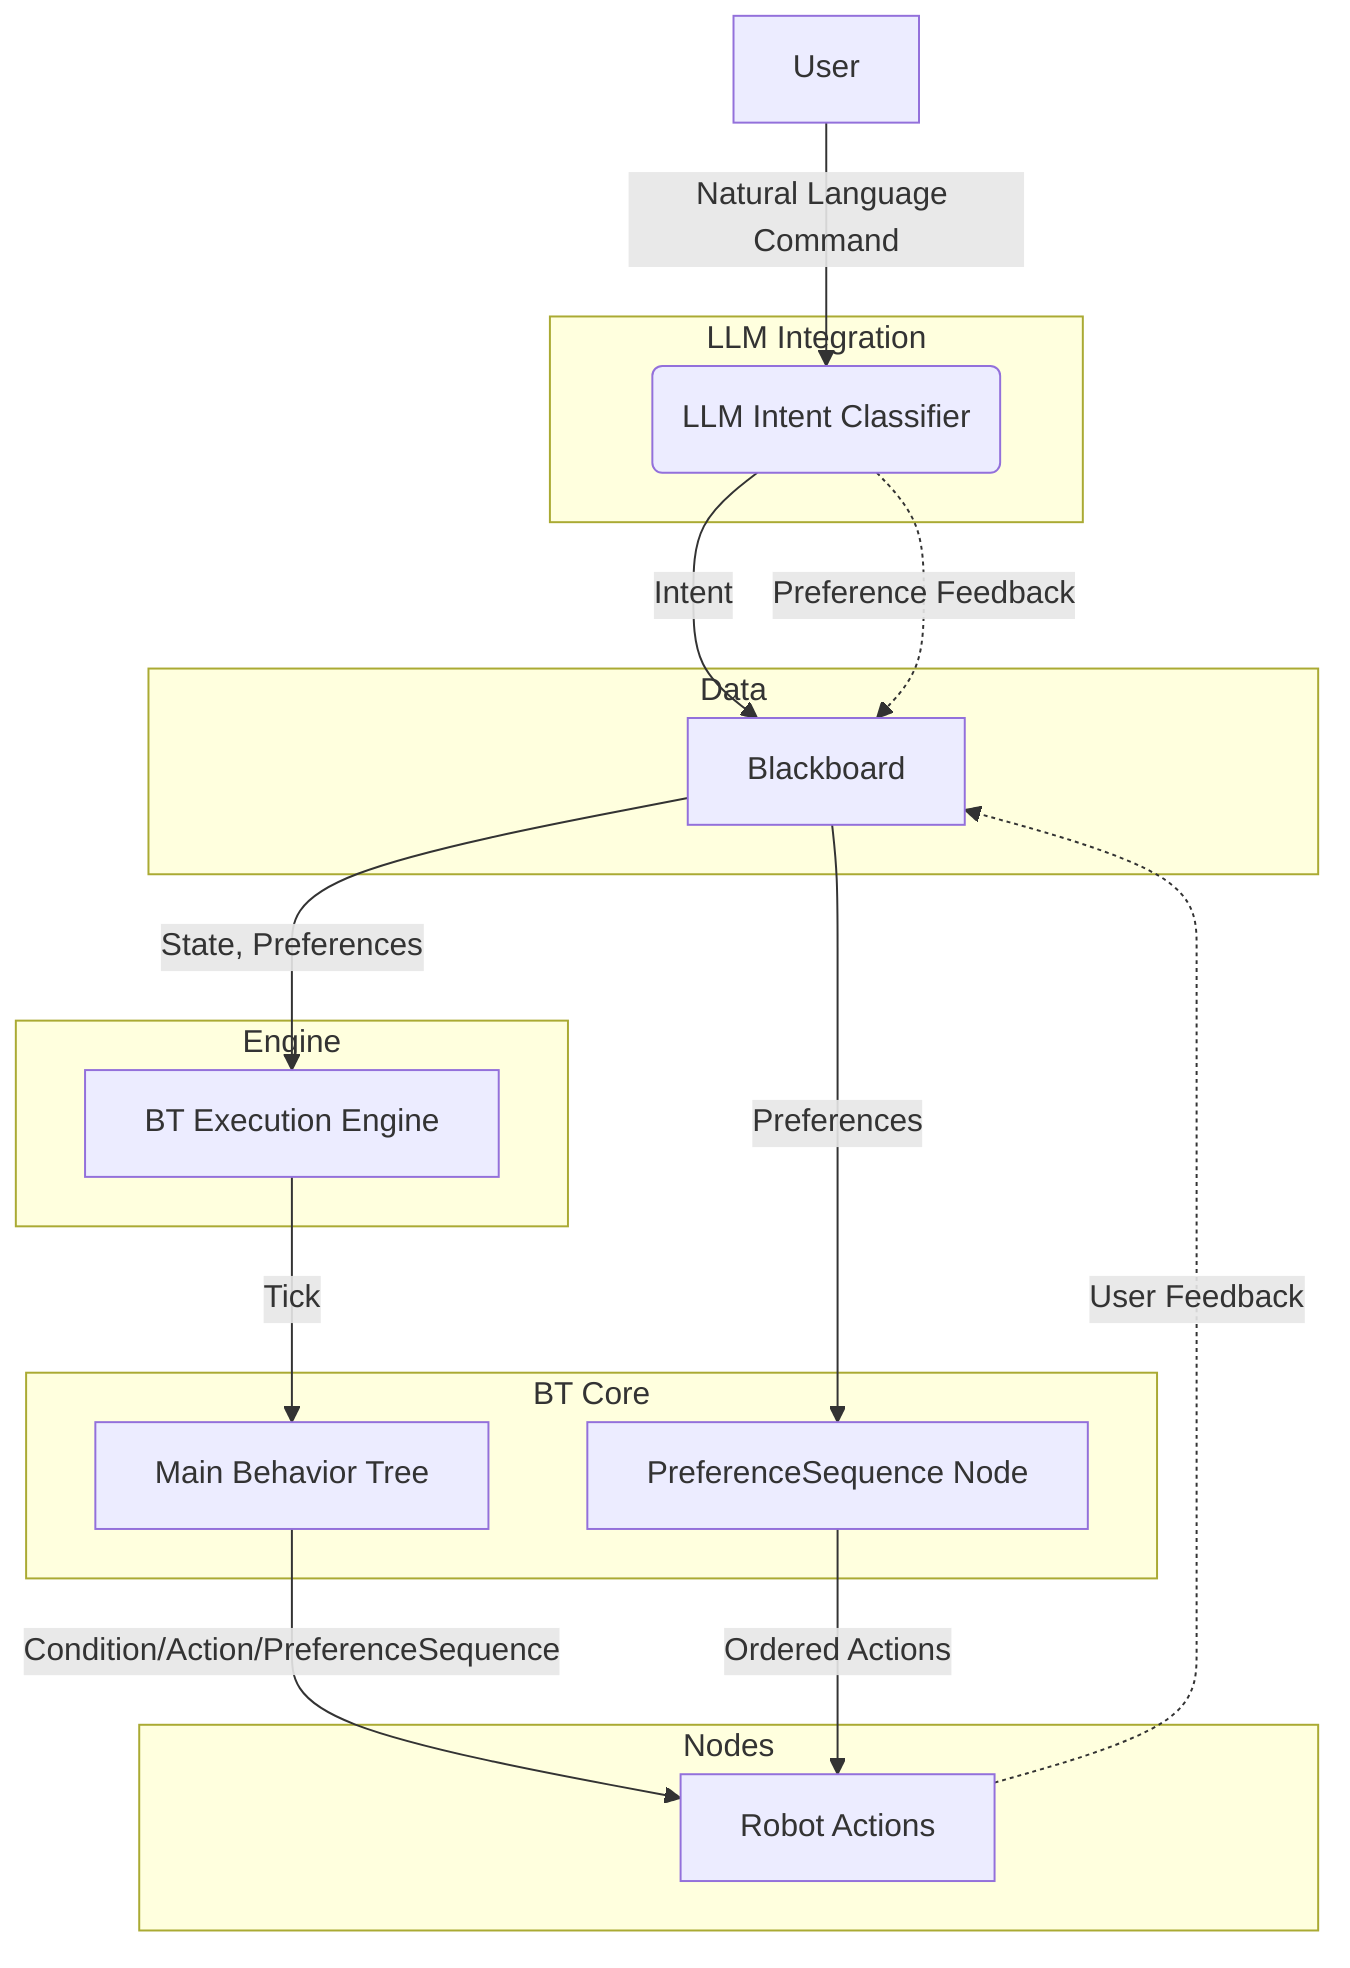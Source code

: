 flowchart TD
    A[User] -->|Natural Language Command| B(LLM Intent Classifier)
    B -->|Intent| C[Blackboard]
    C -->|State, Preferences| D[BT Execution Engine]
    D -->|Tick| E[Main Behavior Tree]
    E -->|Condition/Action/PreferenceSequence| F[Robot Actions]
    C -->|Preferences| G[PreferenceSequence Node]
    G -->|Ordered Actions| F
    subgraph BT Core
        E
        G
    end
    subgraph LLM Integration
        B
    end
    subgraph Nodes
        F
    end
    subgraph Data
        C
    end
    subgraph Engine
        D
    end
    B -.->|Preference Feedback| C
    F -.->|User Feedback| C